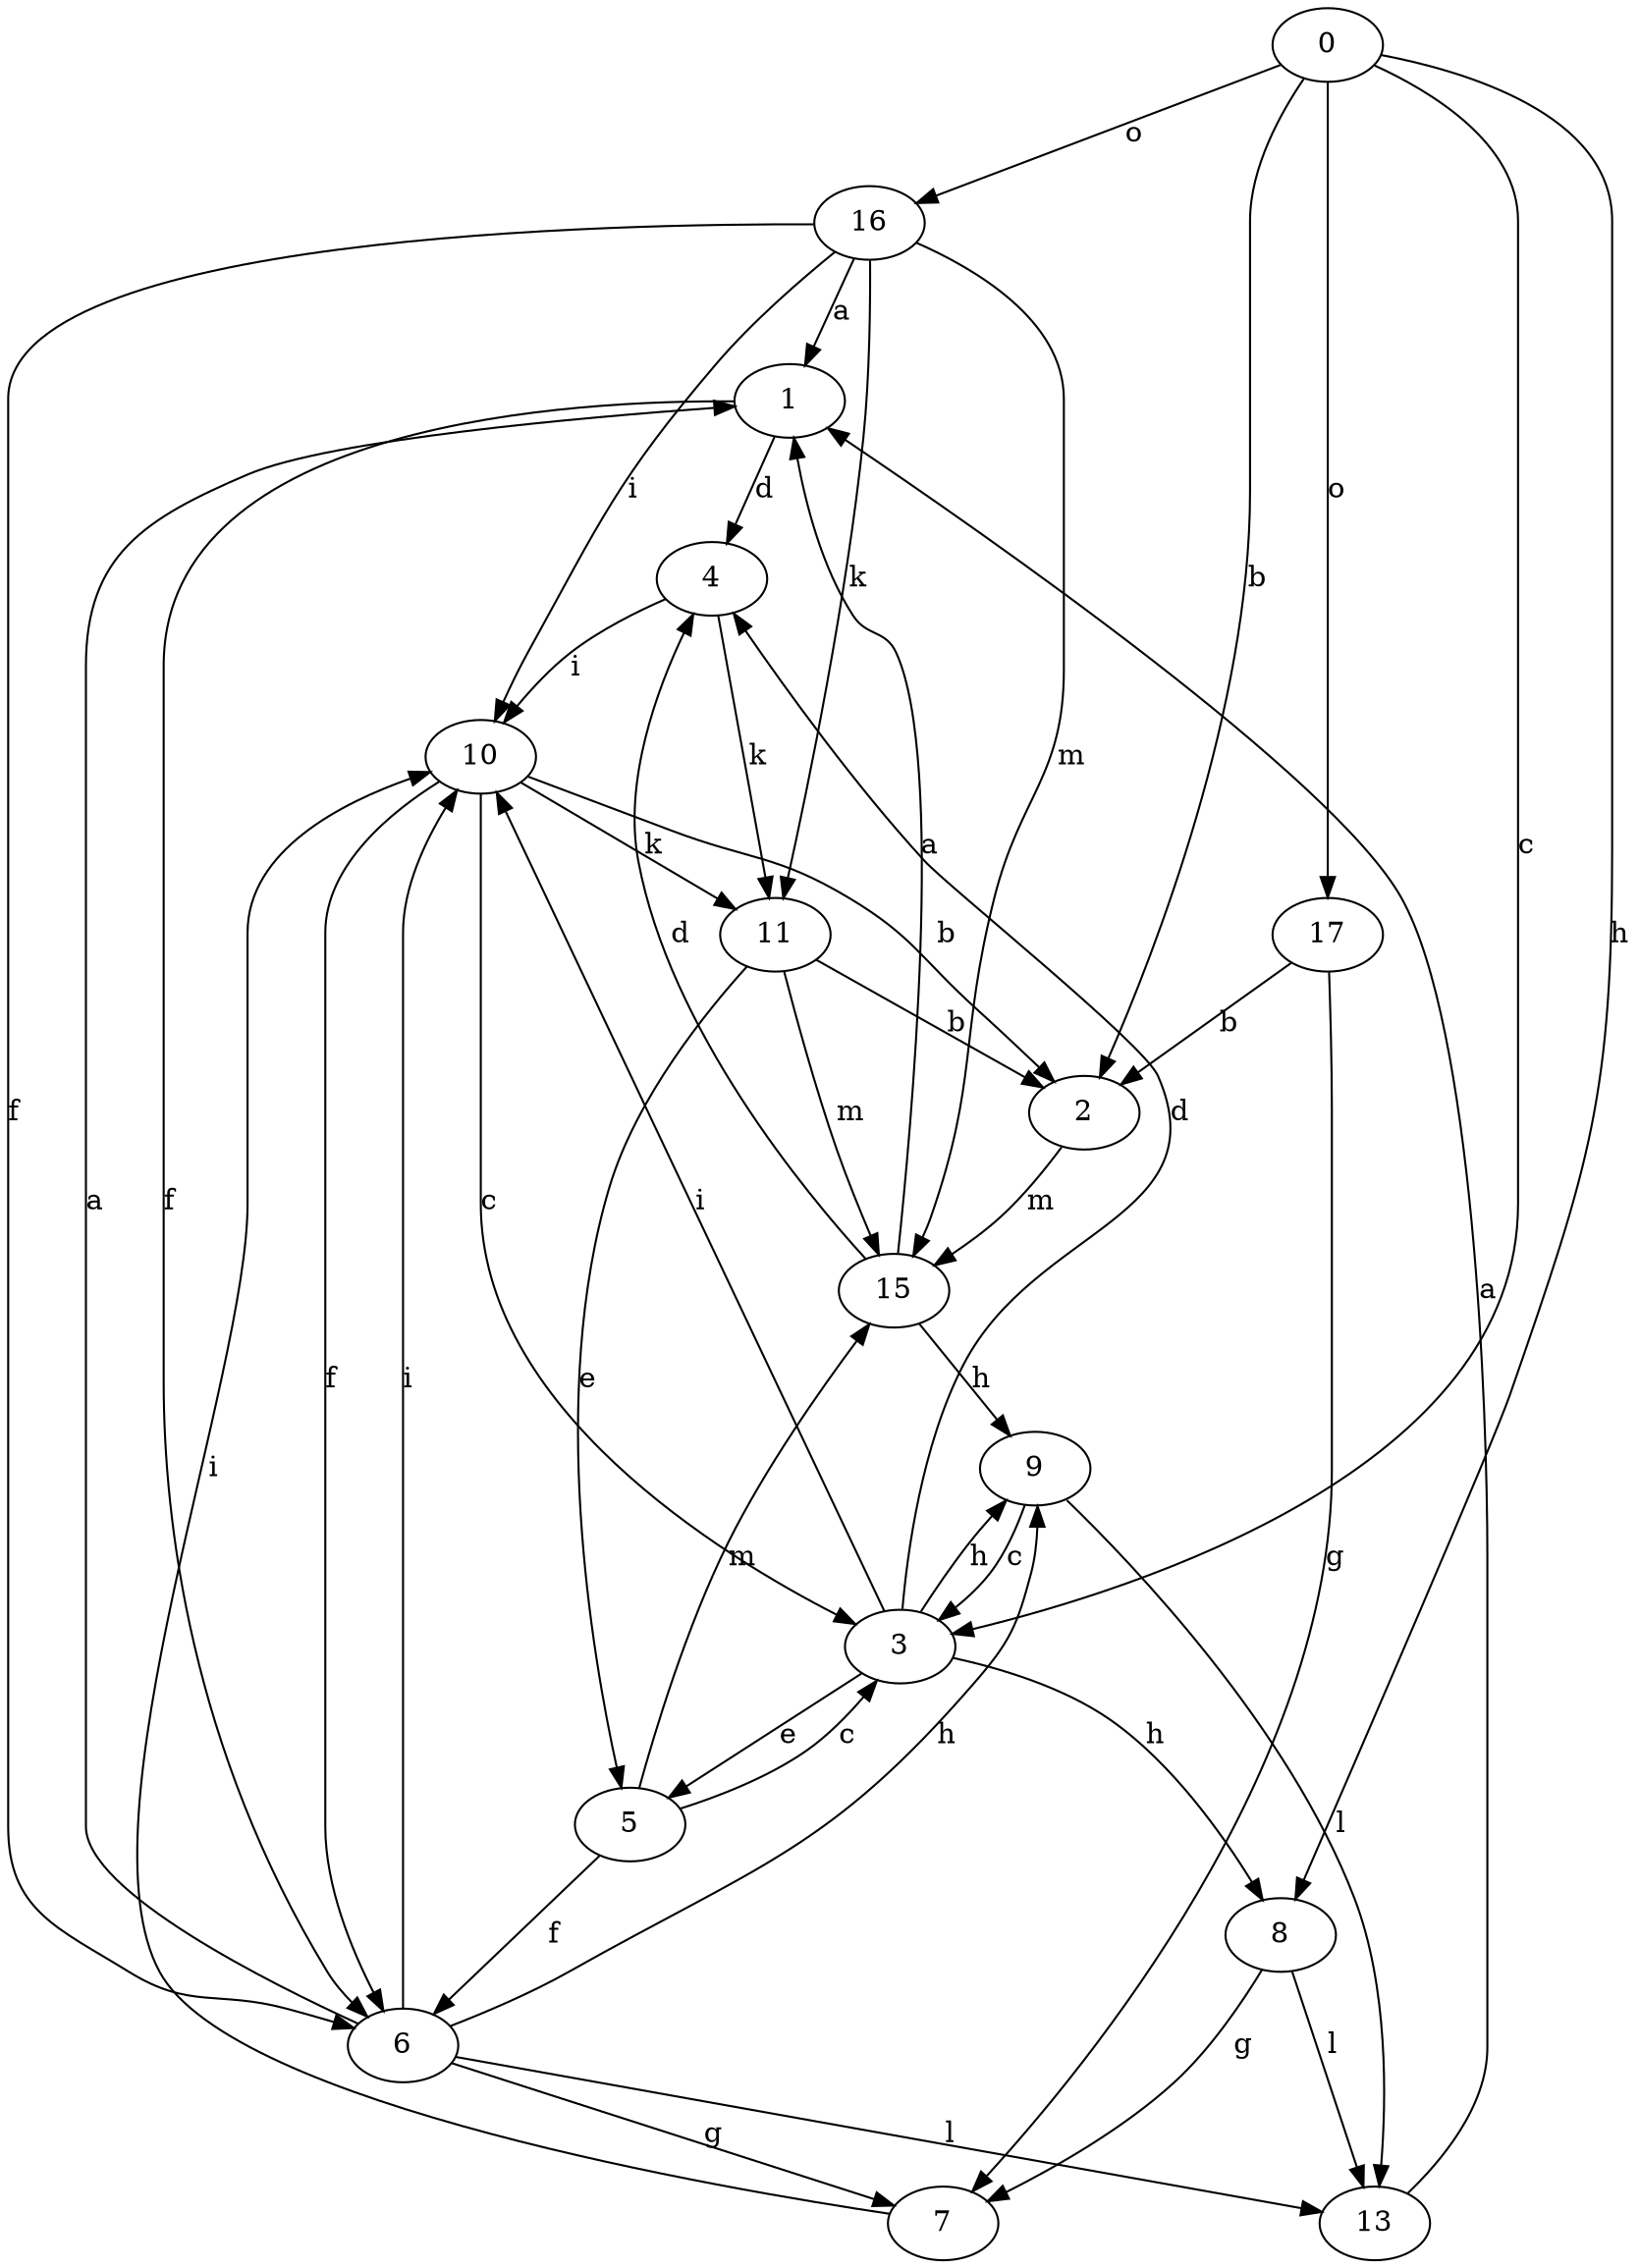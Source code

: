 strict digraph  {
1;
0;
2;
3;
4;
5;
6;
7;
8;
9;
10;
11;
13;
15;
16;
17;
1 -> 4  [label=d];
1 -> 6  [label=f];
0 -> 2  [label=b];
0 -> 3  [label=c];
0 -> 8  [label=h];
0 -> 16  [label=o];
0 -> 17  [label=o];
2 -> 15  [label=m];
3 -> 4  [label=d];
3 -> 5  [label=e];
3 -> 8  [label=h];
3 -> 9  [label=h];
3 -> 10  [label=i];
4 -> 10  [label=i];
4 -> 11  [label=k];
5 -> 3  [label=c];
5 -> 6  [label=f];
5 -> 15  [label=m];
6 -> 1  [label=a];
6 -> 7  [label=g];
6 -> 9  [label=h];
6 -> 10  [label=i];
6 -> 13  [label=l];
7 -> 10  [label=i];
8 -> 7  [label=g];
8 -> 13  [label=l];
9 -> 3  [label=c];
9 -> 13  [label=l];
10 -> 2  [label=b];
10 -> 3  [label=c];
10 -> 6  [label=f];
10 -> 11  [label=k];
11 -> 2  [label=b];
11 -> 5  [label=e];
11 -> 15  [label=m];
13 -> 1  [label=a];
15 -> 1  [label=a];
15 -> 4  [label=d];
15 -> 9  [label=h];
16 -> 1  [label=a];
16 -> 6  [label=f];
16 -> 10  [label=i];
16 -> 11  [label=k];
16 -> 15  [label=m];
17 -> 2  [label=b];
17 -> 7  [label=g];
}
